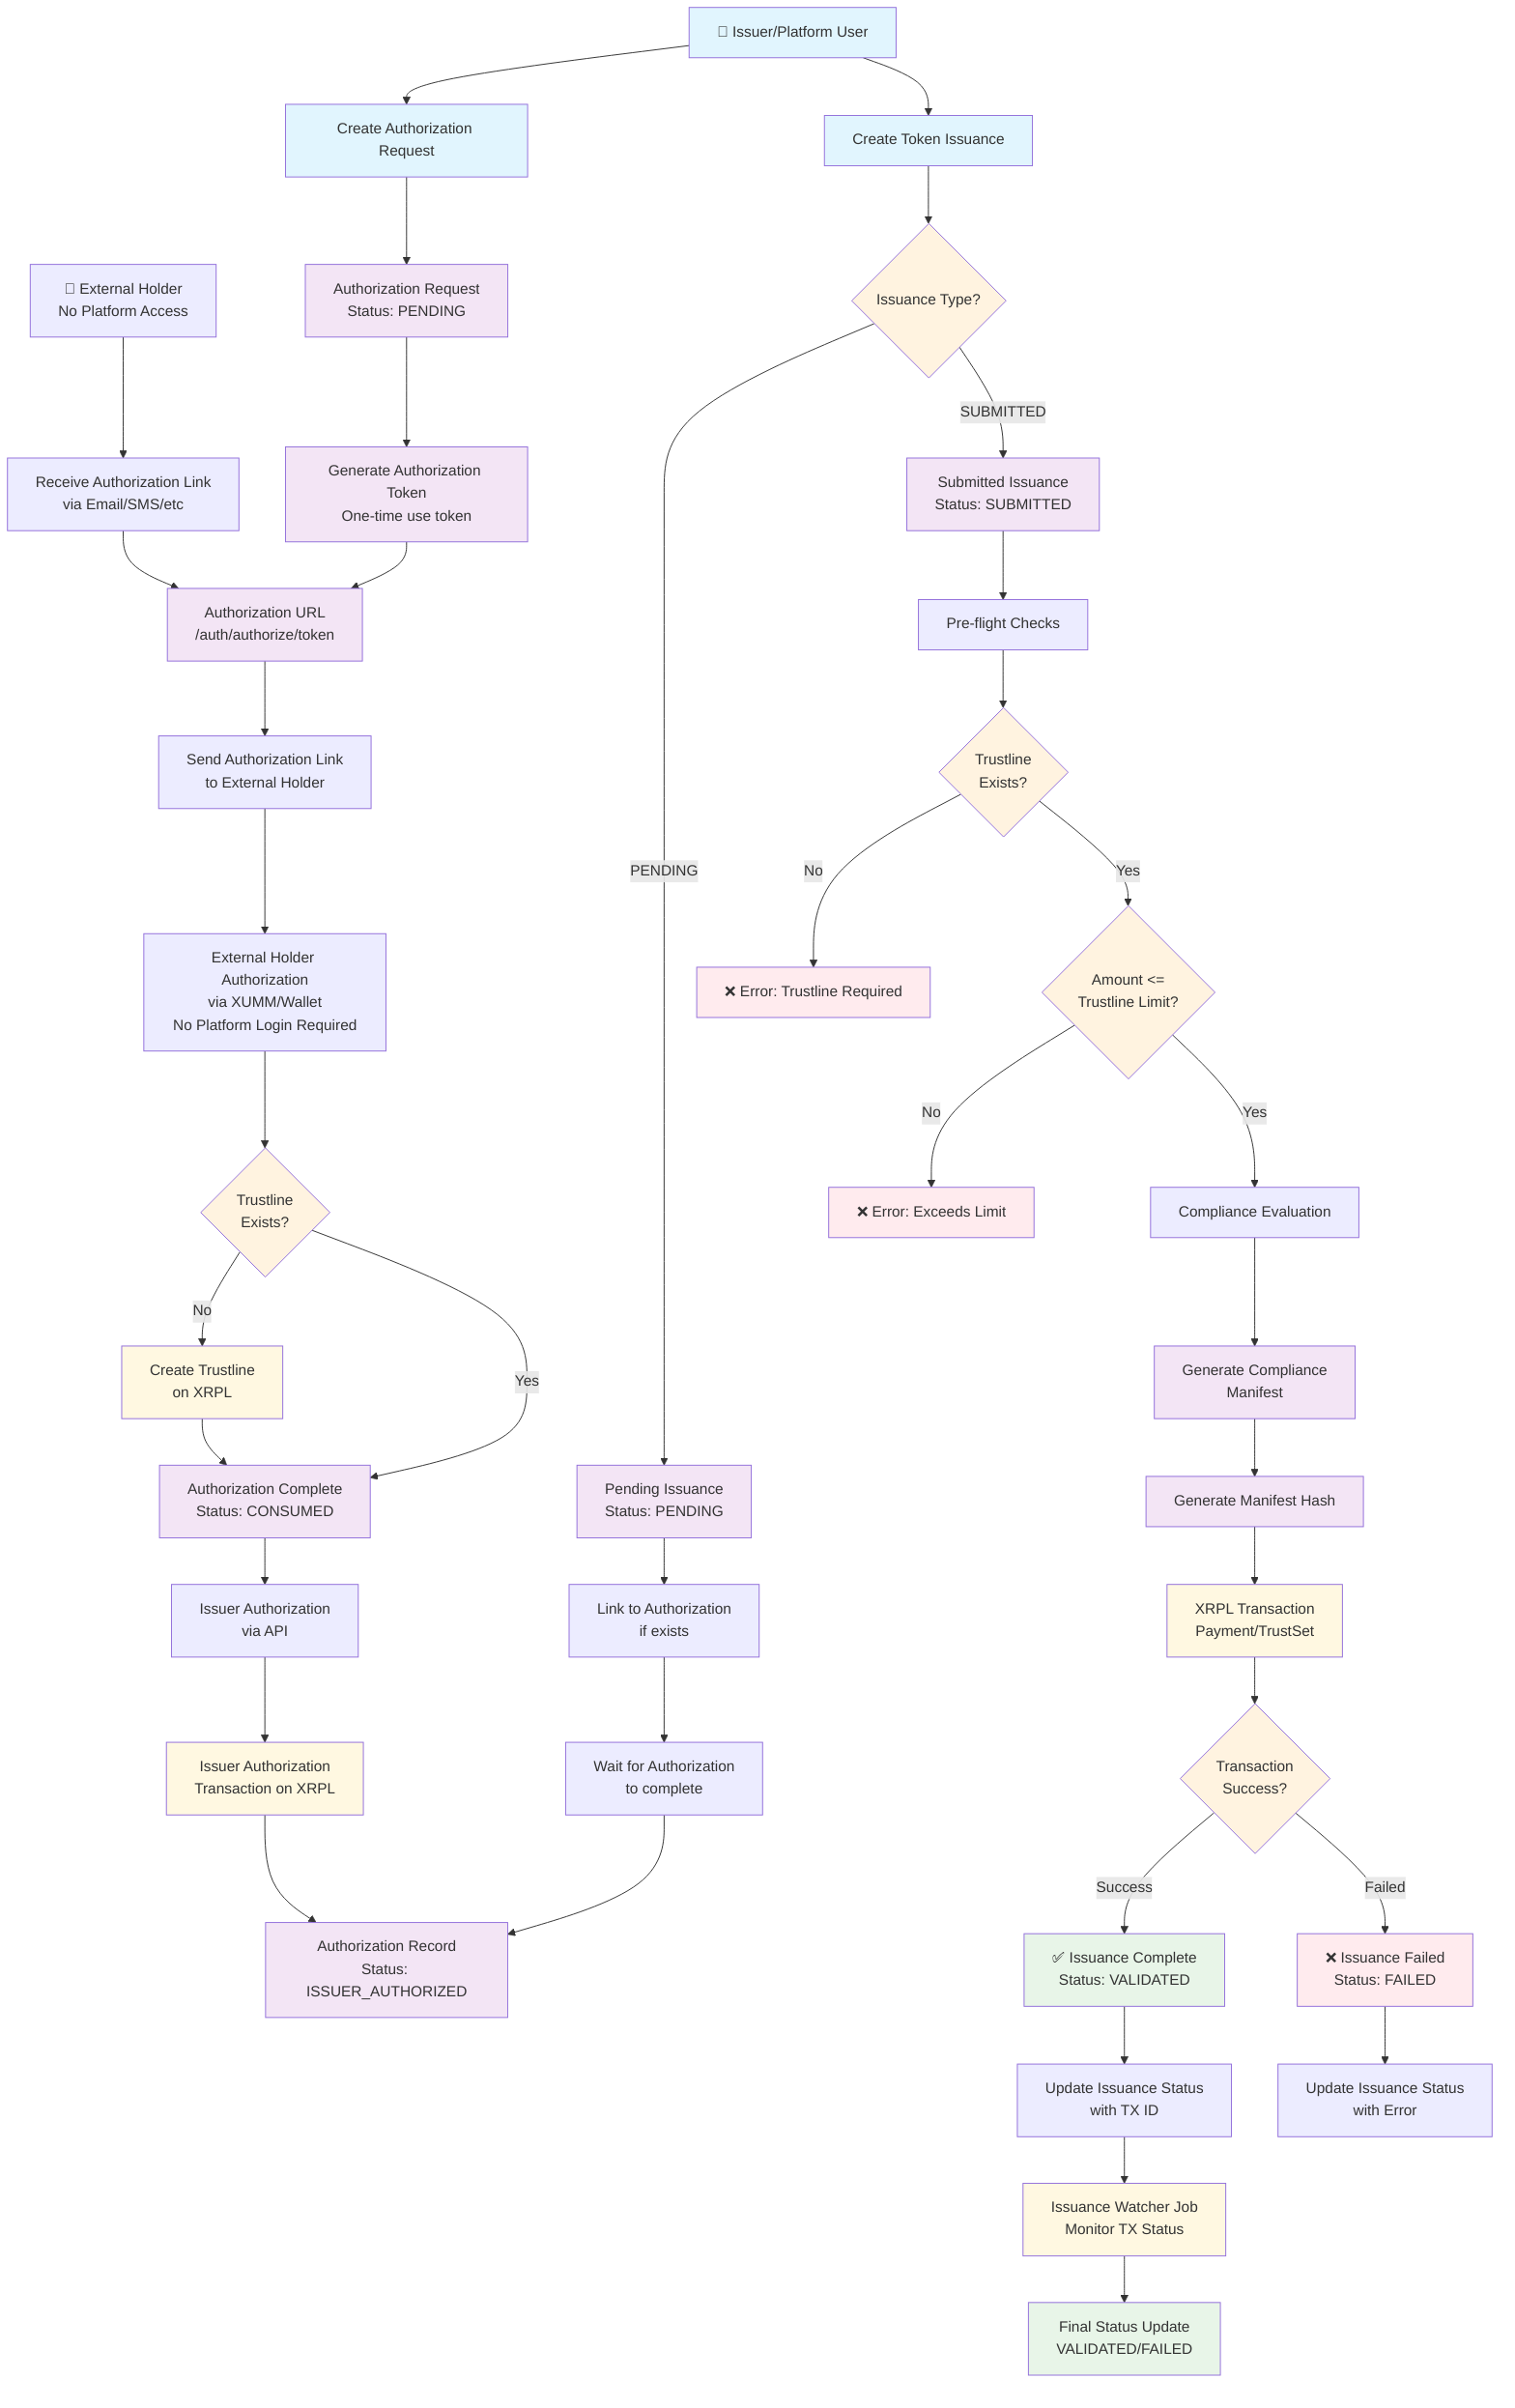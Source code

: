 graph TB
    %% Platform Users (Issuers)
    Issuer[🏢 Issuer/Platform User] --> CreateAuth[Create Authorization Request]
    Issuer --> CreateIssuance[Create Token Issuance]
    
    %% External Holders
    Holder[👤 External Holder<br/>No Platform Access] --> ReceiveAuth[Receive Authorization Link<br/>via Email/SMS/etc]
    
    %% Authorization Flow
    CreateAuth --> AuthReq[Authorization Request<br/>Status: PENDING]
    AuthReq --> AuthToken[Generate Authorization Token<br/>One-time use token]
    AuthToken --> AuthURL[Authorization URL<br/>/auth/authorize/token]
    AuthURL --> SendLink[Send Authorization Link<br/>to External Holder]
    
    %% External Holder Authorization
    ReceiveAuth --> AuthURL
    SendLink --> HolderAuth[External Holder Authorization<br/>via XUMM/Wallet<br/>No Platform Login Required]
    HolderAuth --> TrustlineCheck{Trustline<br/>Exists?}
    
    TrustlineCheck -->|No| CreateTrustline[Create Trustline<br/>on XRPL]
    TrustlineCheck -->|Yes| AuthComplete[Authorization Complete<br/>Status: CONSUMED]
    CreateTrustline --> AuthComplete
    
    %% Issuer Authorization
    AuthComplete --> IssuerAuth[Issuer Authorization<br/>via API]
    IssuerAuth --> IssuerAuthTx[Issuer Authorization<br/>Transaction on XRPL]
    IssuerAuthTx --> AuthRecord[Authorization Record<br/>Status: ISSUER_AUTHORIZED]
    
    %% Issuance Flow
    CreateIssuance --> IssuanceCheck{Issuance Type?}
    IssuanceCheck -->|PENDING| PendingIssuance[Pending Issuance<br/>Status: PENDING]
    IssuanceCheck -->|SUBMITTED| SubmittedIssuance[Submitted Issuance<br/>Status: SUBMITTED]
    
    %% Pending Issuance Flow
    PendingIssuance --> LinkAuth[Link to Authorization<br/>if exists]
    LinkAuth --> WaitAuth[Wait for Authorization<br/>to complete]
    WaitAuth --> AuthRecord
    
    %% Submitted Issuance Flow
    SubmittedIssuance --> PreflightCheck[Pre-flight Checks]
    PreflightCheck --> TrustlineExists{Trustline<br/>Exists?}
    TrustlineExists -->|No| Error1[❌ Error: Trustline Required]
    TrustlineExists -->|Yes| CheckLimit{Amount <=<br/>Trustline Limit?}
    CheckLimit -->|No| Error2[❌ Error: Exceeds Limit]
    CheckLimit -->|Yes| ComplianceCheck[Compliance Evaluation]
    
    %% Compliance Flow
    ComplianceCheck --> ComplianceManifest[Generate Compliance<br/>Manifest]
    ComplianceManifest --> ComplianceHash[Generate Manifest Hash]
    ComplianceHash --> XRPLTx[XRPL Transaction<br/>Payment/TrustSet]
    
    %% XRPL Transaction
    XRPLTx --> TxResult{Transaction<br/>Success?}
    TxResult -->|Success| IssuanceComplete[✅ Issuance Complete<br/>Status: VALIDATED]
    TxResult -->|Failed| IssuanceFailed[❌ Issuance Failed<br/>Status: FAILED]
    
    %% Status Updates
    IssuanceComplete --> UpdateStatus[Update Issuance Status<br/>with TX ID]
    IssuanceFailed --> UpdateFailed[Update Issuance Status<br/>with Error]
    
    %% Watcher Job
    UpdateStatus --> WatcherJob[Issuance Watcher Job<br/>Monitor TX Status]
    WatcherJob --> FinalStatus[Final Status Update<br/>VALIDATED/FAILED]
    
    %% Styling
    classDef userAction fill:#e1f5fe
    classDef process fill:#f3e5f5
    classDef decision fill:#fff3e0
    classDef success fill:#e8f5e8
    classDef error fill:#ffebee
    classDef xrpl fill:#fff8e1
    
    class Issuer,CreateAuth,CreateIssuance userAction
    class AuthReq,AuthToken,AuthURL,AuthComplete,AuthRecord,PendingIssuance,SubmittedIssuance,ComplianceManifest,ComplianceHash process
    class TrustlineCheck,IssuanceCheck,TrustlineExists,CheckLimit,TxResult decision
    class IssuanceComplete,FinalStatus success
    class Error1,Error2,IssuanceFailed error
    class CreateTrustline,IssuerAuthTx,XRPLTx,WatcherJob xrpl